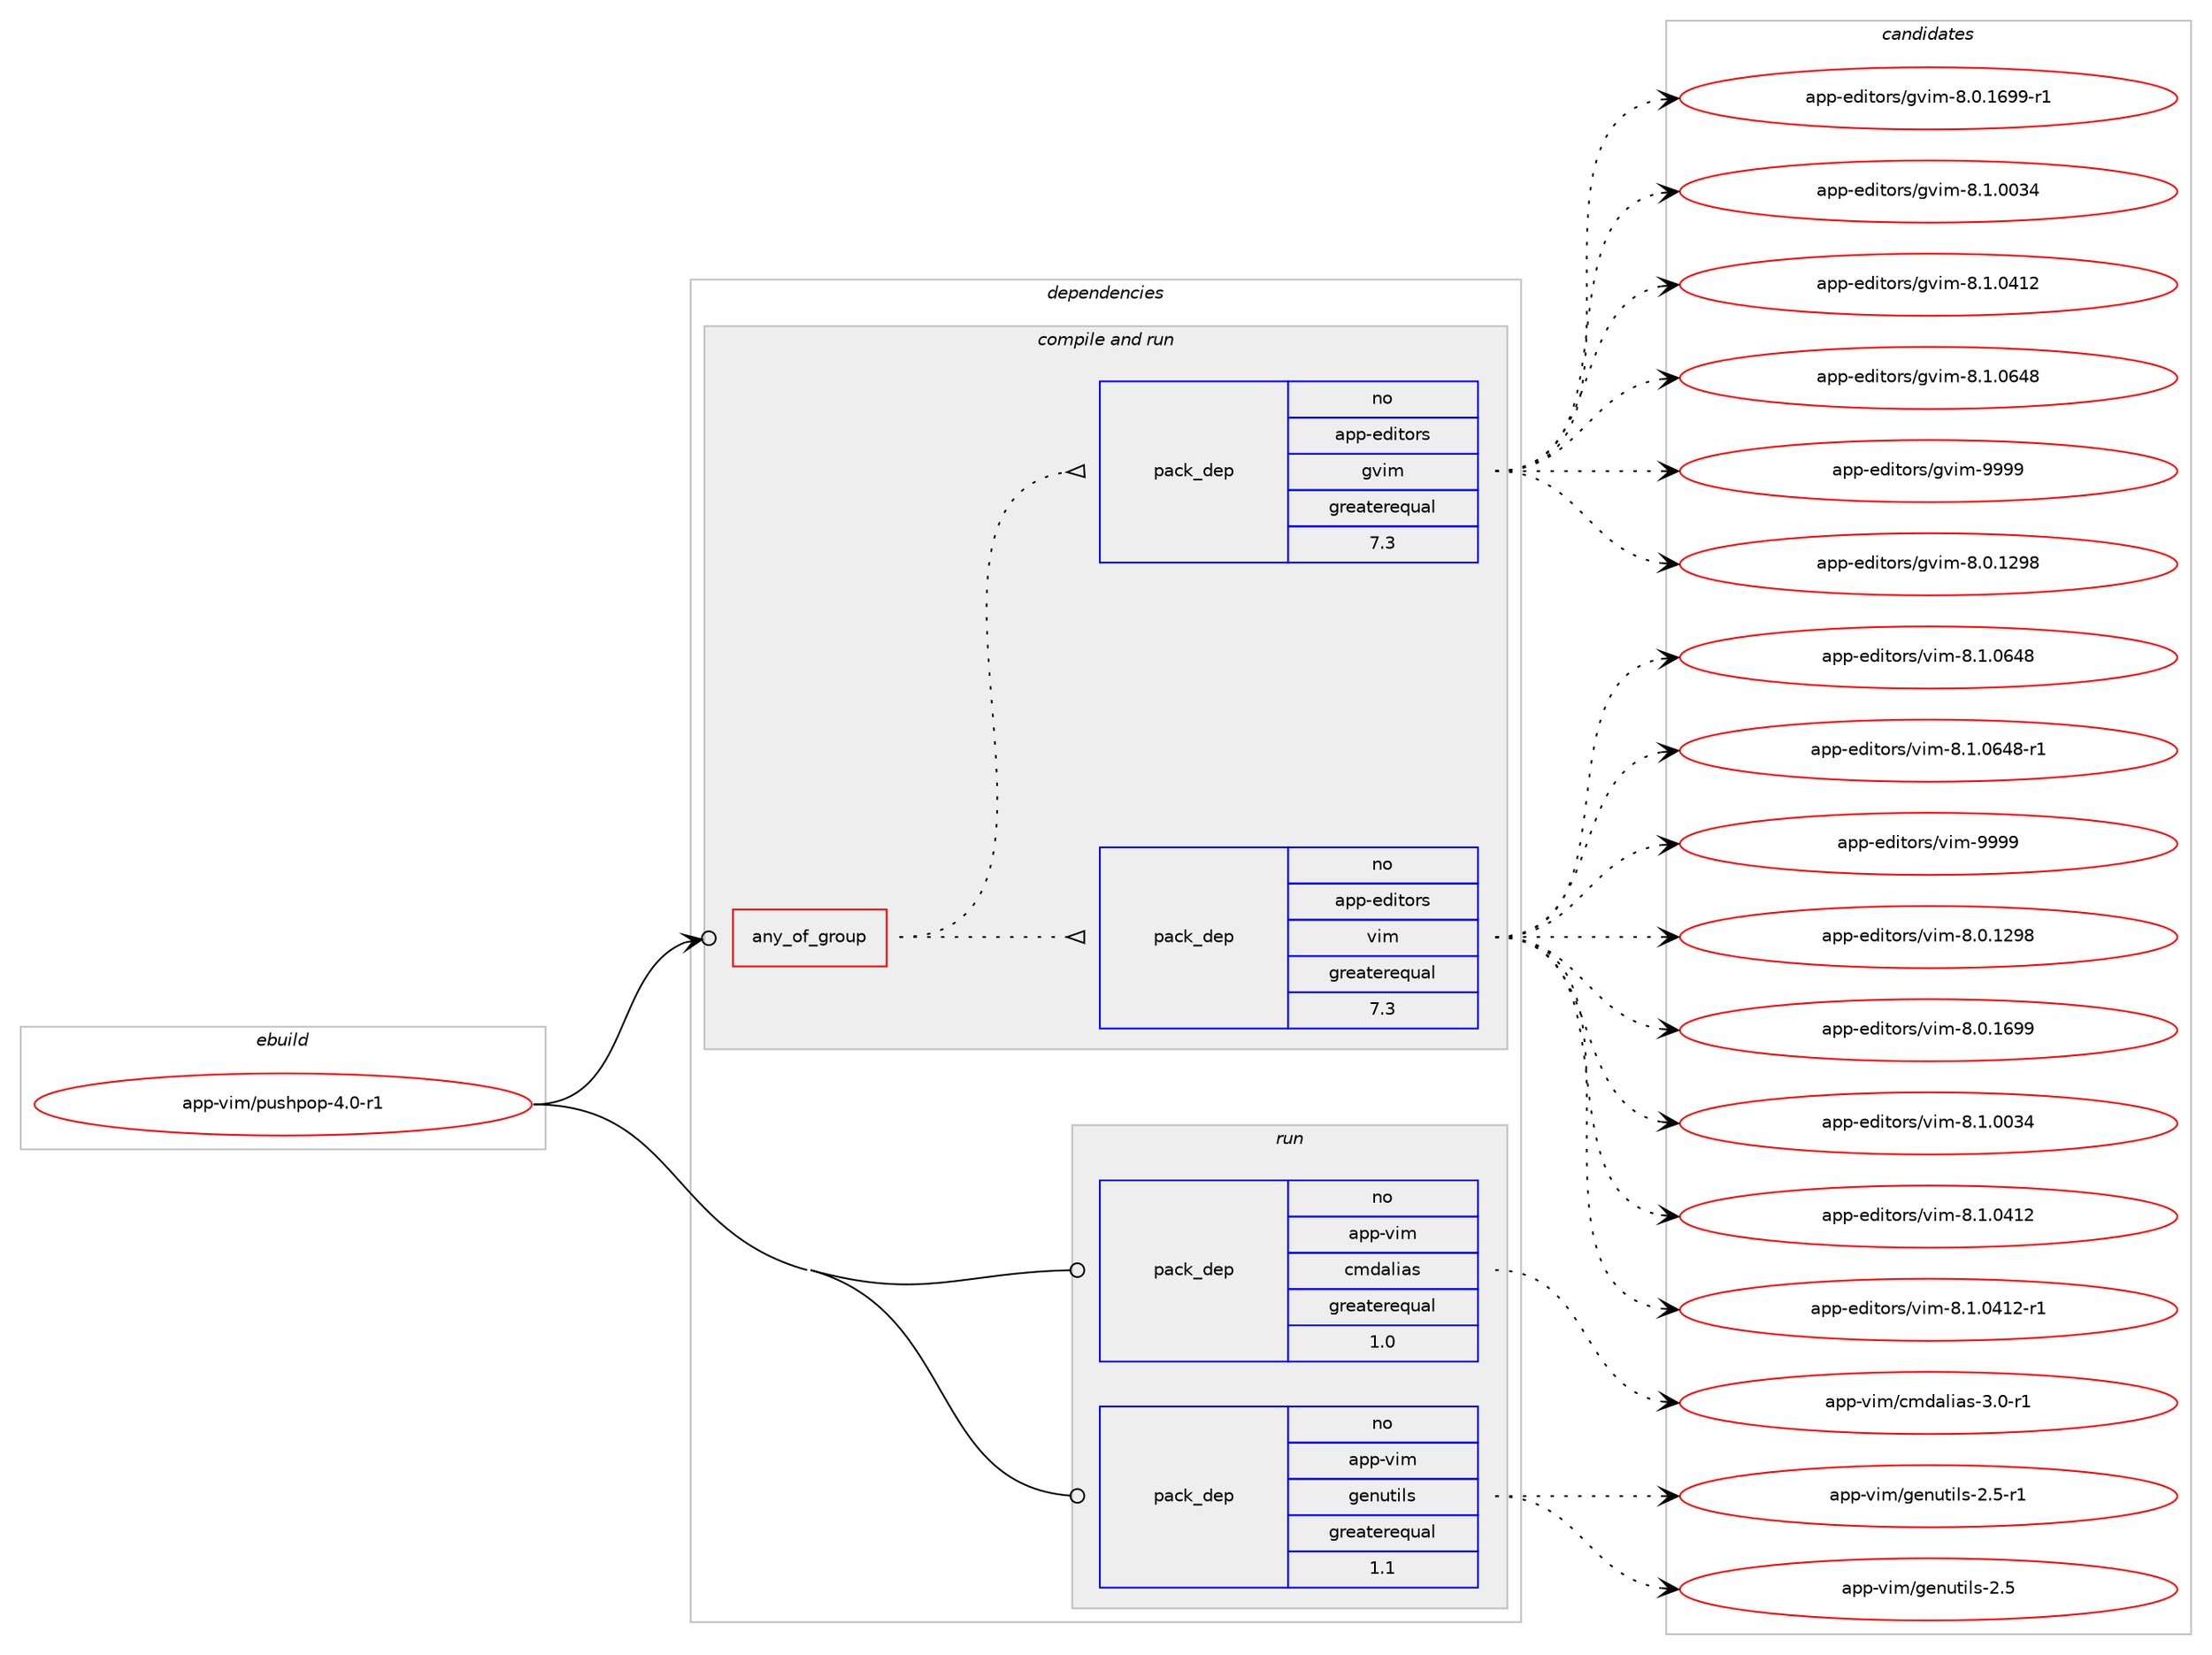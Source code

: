 digraph prolog {

# *************
# Graph options
# *************

newrank=true;
concentrate=true;
compound=true;
graph [rankdir=LR,fontname=Helvetica,fontsize=10,ranksep=1.5];#, ranksep=2.5, nodesep=0.2];
edge  [arrowhead=vee];
node  [fontname=Helvetica,fontsize=10];

# **********
# The ebuild
# **********

subgraph cluster_leftcol {
color=gray;
rank=same;
label=<<i>ebuild</i>>;
id [label="app-vim/pushpop-4.0-r1", color=red, width=4, href="../app-vim/pushpop-4.0-r1.svg"];
}

# ****************
# The dependencies
# ****************

subgraph cluster_midcol {
color=gray;
label=<<i>dependencies</i>>;
subgraph cluster_compile {
fillcolor="#eeeeee";
style=filled;
label=<<i>compile</i>>;
}
subgraph cluster_compileandrun {
fillcolor="#eeeeee";
style=filled;
label=<<i>compile and run</i>>;
subgraph any20183 {
dependency1314465 [label=<<TABLE BORDER="0" CELLBORDER="1" CELLSPACING="0" CELLPADDING="4"><TR><TD CELLPADDING="10">any_of_group</TD></TR></TABLE>>, shape=none, color=red];subgraph pack937344 {
dependency1314466 [label=<<TABLE BORDER="0" CELLBORDER="1" CELLSPACING="0" CELLPADDING="4" WIDTH="220"><TR><TD ROWSPAN="6" CELLPADDING="30">pack_dep</TD></TR><TR><TD WIDTH="110">no</TD></TR><TR><TD>app-editors</TD></TR><TR><TD>vim</TD></TR><TR><TD>greaterequal</TD></TR><TR><TD>7.3</TD></TR></TABLE>>, shape=none, color=blue];
}
dependency1314465:e -> dependency1314466:w [weight=20,style="dotted",arrowhead="oinv"];
subgraph pack937345 {
dependency1314467 [label=<<TABLE BORDER="0" CELLBORDER="1" CELLSPACING="0" CELLPADDING="4" WIDTH="220"><TR><TD ROWSPAN="6" CELLPADDING="30">pack_dep</TD></TR><TR><TD WIDTH="110">no</TD></TR><TR><TD>app-editors</TD></TR><TR><TD>gvim</TD></TR><TR><TD>greaterequal</TD></TR><TR><TD>7.3</TD></TR></TABLE>>, shape=none, color=blue];
}
dependency1314465:e -> dependency1314467:w [weight=20,style="dotted",arrowhead="oinv"];
}
id:e -> dependency1314465:w [weight=20,style="solid",arrowhead="odotvee"];
}
subgraph cluster_run {
fillcolor="#eeeeee";
style=filled;
label=<<i>run</i>>;
subgraph pack937346 {
dependency1314468 [label=<<TABLE BORDER="0" CELLBORDER="1" CELLSPACING="0" CELLPADDING="4" WIDTH="220"><TR><TD ROWSPAN="6" CELLPADDING="30">pack_dep</TD></TR><TR><TD WIDTH="110">no</TD></TR><TR><TD>app-vim</TD></TR><TR><TD>cmdalias</TD></TR><TR><TD>greaterequal</TD></TR><TR><TD>1.0</TD></TR></TABLE>>, shape=none, color=blue];
}
id:e -> dependency1314468:w [weight=20,style="solid",arrowhead="odot"];
subgraph pack937347 {
dependency1314469 [label=<<TABLE BORDER="0" CELLBORDER="1" CELLSPACING="0" CELLPADDING="4" WIDTH="220"><TR><TD ROWSPAN="6" CELLPADDING="30">pack_dep</TD></TR><TR><TD WIDTH="110">no</TD></TR><TR><TD>app-vim</TD></TR><TR><TD>genutils</TD></TR><TR><TD>greaterequal</TD></TR><TR><TD>1.1</TD></TR></TABLE>>, shape=none, color=blue];
}
id:e -> dependency1314469:w [weight=20,style="solid",arrowhead="odot"];
}
}

# **************
# The candidates
# **************

subgraph cluster_choices {
rank=same;
color=gray;
label=<<i>candidates</i>>;

subgraph choice937344 {
color=black;
nodesep=1;
choice971121124510110010511611111411547118105109455646484649505756 [label="app-editors/vim-8.0.1298", color=red, width=4,href="../app-editors/vim-8.0.1298.svg"];
choice971121124510110010511611111411547118105109455646484649545757 [label="app-editors/vim-8.0.1699", color=red, width=4,href="../app-editors/vim-8.0.1699.svg"];
choice971121124510110010511611111411547118105109455646494648485152 [label="app-editors/vim-8.1.0034", color=red, width=4,href="../app-editors/vim-8.1.0034.svg"];
choice971121124510110010511611111411547118105109455646494648524950 [label="app-editors/vim-8.1.0412", color=red, width=4,href="../app-editors/vim-8.1.0412.svg"];
choice9711211245101100105116111114115471181051094556464946485249504511449 [label="app-editors/vim-8.1.0412-r1", color=red, width=4,href="../app-editors/vim-8.1.0412-r1.svg"];
choice971121124510110010511611111411547118105109455646494648545256 [label="app-editors/vim-8.1.0648", color=red, width=4,href="../app-editors/vim-8.1.0648.svg"];
choice9711211245101100105116111114115471181051094556464946485452564511449 [label="app-editors/vim-8.1.0648-r1", color=red, width=4,href="../app-editors/vim-8.1.0648-r1.svg"];
choice9711211245101100105116111114115471181051094557575757 [label="app-editors/vim-9999", color=red, width=4,href="../app-editors/vim-9999.svg"];
dependency1314466:e -> choice971121124510110010511611111411547118105109455646484649505756:w [style=dotted,weight="100"];
dependency1314466:e -> choice971121124510110010511611111411547118105109455646484649545757:w [style=dotted,weight="100"];
dependency1314466:e -> choice971121124510110010511611111411547118105109455646494648485152:w [style=dotted,weight="100"];
dependency1314466:e -> choice971121124510110010511611111411547118105109455646494648524950:w [style=dotted,weight="100"];
dependency1314466:e -> choice9711211245101100105116111114115471181051094556464946485249504511449:w [style=dotted,weight="100"];
dependency1314466:e -> choice971121124510110010511611111411547118105109455646494648545256:w [style=dotted,weight="100"];
dependency1314466:e -> choice9711211245101100105116111114115471181051094556464946485452564511449:w [style=dotted,weight="100"];
dependency1314466:e -> choice9711211245101100105116111114115471181051094557575757:w [style=dotted,weight="100"];
}
subgraph choice937345 {
color=black;
nodesep=1;
choice971121124510110010511611111411547103118105109455646484649505756 [label="app-editors/gvim-8.0.1298", color=red, width=4,href="../app-editors/gvim-8.0.1298.svg"];
choice9711211245101100105116111114115471031181051094556464846495457574511449 [label="app-editors/gvim-8.0.1699-r1", color=red, width=4,href="../app-editors/gvim-8.0.1699-r1.svg"];
choice971121124510110010511611111411547103118105109455646494648485152 [label="app-editors/gvim-8.1.0034", color=red, width=4,href="../app-editors/gvim-8.1.0034.svg"];
choice971121124510110010511611111411547103118105109455646494648524950 [label="app-editors/gvim-8.1.0412", color=red, width=4,href="../app-editors/gvim-8.1.0412.svg"];
choice971121124510110010511611111411547103118105109455646494648545256 [label="app-editors/gvim-8.1.0648", color=red, width=4,href="../app-editors/gvim-8.1.0648.svg"];
choice9711211245101100105116111114115471031181051094557575757 [label="app-editors/gvim-9999", color=red, width=4,href="../app-editors/gvim-9999.svg"];
dependency1314467:e -> choice971121124510110010511611111411547103118105109455646484649505756:w [style=dotted,weight="100"];
dependency1314467:e -> choice9711211245101100105116111114115471031181051094556464846495457574511449:w [style=dotted,weight="100"];
dependency1314467:e -> choice971121124510110010511611111411547103118105109455646494648485152:w [style=dotted,weight="100"];
dependency1314467:e -> choice971121124510110010511611111411547103118105109455646494648524950:w [style=dotted,weight="100"];
dependency1314467:e -> choice971121124510110010511611111411547103118105109455646494648545256:w [style=dotted,weight="100"];
dependency1314467:e -> choice9711211245101100105116111114115471031181051094557575757:w [style=dotted,weight="100"];
}
subgraph choice937346 {
color=black;
nodesep=1;
choice971121124511810510947991091009710810597115455146484511449 [label="app-vim/cmdalias-3.0-r1", color=red, width=4,href="../app-vim/cmdalias-3.0-r1.svg"];
dependency1314468:e -> choice971121124511810510947991091009710810597115455146484511449:w [style=dotted,weight="100"];
}
subgraph choice937347 {
color=black;
nodesep=1;
choice97112112451181051094710310111011711610510811545504653 [label="app-vim/genutils-2.5", color=red, width=4,href="../app-vim/genutils-2.5.svg"];
choice971121124511810510947103101110117116105108115455046534511449 [label="app-vim/genutils-2.5-r1", color=red, width=4,href="../app-vim/genutils-2.5-r1.svg"];
dependency1314469:e -> choice97112112451181051094710310111011711610510811545504653:w [style=dotted,weight="100"];
dependency1314469:e -> choice971121124511810510947103101110117116105108115455046534511449:w [style=dotted,weight="100"];
}
}

}
